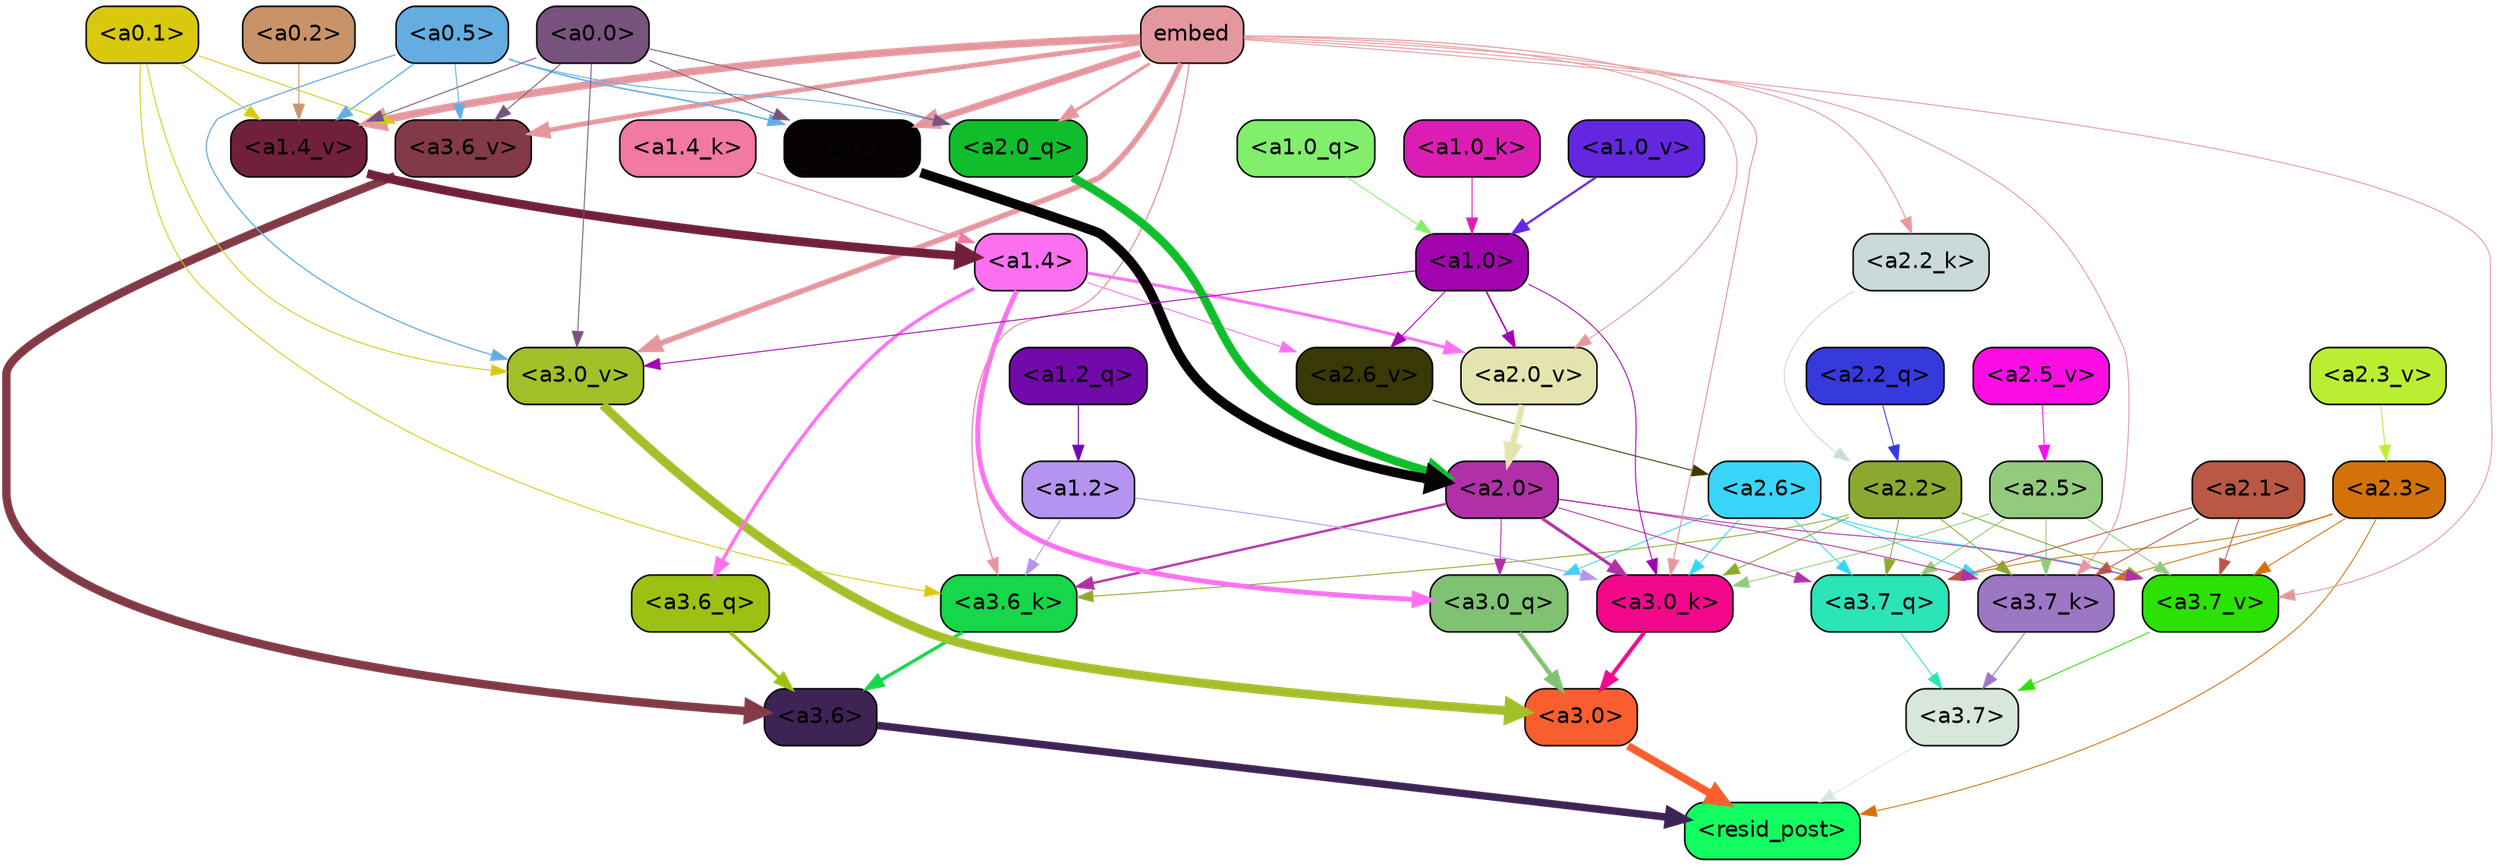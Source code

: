 strict digraph "" {
	graph [bgcolor=transparent,
		layout=dot,
		overlap=false,
		splines=true
	];
	"<a3.7>"	[color=black,
		fillcolor="#d7e7da",
		fontname=Helvetica,
		shape=box,
		style="filled, rounded"];
	"<resid_post>"	[color=black,
		fillcolor="#12fd60",
		fontname=Helvetica,
		shape=box,
		style="filled, rounded"];
	"<a3.7>" -> "<resid_post>"	[color="#d7e7da",
		penwidth=0.6];
	"<a3.6>"	[color=black,
		fillcolor="#3e2355",
		fontname=Helvetica,
		shape=box,
		style="filled, rounded"];
	"<a3.6>" -> "<resid_post>"	[color="#3e2355",
		penwidth=4.7534414529800415];
	"<a3.0>"	[color=black,
		fillcolor="#f95f2e",
		fontname=Helvetica,
		shape=box,
		style="filled, rounded"];
	"<a3.0>" -> "<resid_post>"	[color="#f95f2e",
		penwidth=4.898576855659485];
	"<a2.3>"	[color=black,
		fillcolor="#d27209",
		fontname=Helvetica,
		shape=box,
		style="filled, rounded"];
	"<a2.3>" -> "<resid_post>"	[color="#d27209",
		penwidth=0.6];
	"<a3.7_q>"	[color=black,
		fillcolor="#2be4b8",
		fontname=Helvetica,
		shape=box,
		style="filled, rounded"];
	"<a2.3>" -> "<a3.7_q>"	[color="#d27209",
		penwidth=0.6];
	"<a3.7_k>"	[color=black,
		fillcolor="#9c77c3",
		fontname=Helvetica,
		shape=box,
		style="filled, rounded"];
	"<a2.3>" -> "<a3.7_k>"	[color="#d27209",
		penwidth=0.6];
	"<a3.7_v>"	[color=black,
		fillcolor="#2ce104",
		fontname=Helvetica,
		shape=box,
		style="filled, rounded"];
	"<a2.3>" -> "<a3.7_v>"	[color="#d27209",
		penwidth=0.6];
	"<a3.7_q>" -> "<a3.7>"	[color="#2be4b8",
		penwidth=0.6];
	"<a3.6_q>"	[color=black,
		fillcolor="#9dc112",
		fontname=Helvetica,
		shape=box,
		style="filled, rounded"];
	"<a3.6_q>" -> "<a3.6>"	[color="#9dc112",
		penwidth=2.160832464694977];
	"<a3.0_q>"	[color=black,
		fillcolor="#7fc272",
		fontname=Helvetica,
		shape=box,
		style="filled, rounded"];
	"<a3.0_q>" -> "<a3.0>"	[color="#7fc272",
		penwidth=2.870753765106201];
	"<a3.7_k>" -> "<a3.7>"	[color="#9c77c3",
		penwidth=0.6];
	"<a3.6_k>"	[color=black,
		fillcolor="#16d649",
		fontname=Helvetica,
		shape=box,
		style="filled, rounded"];
	"<a3.6_k>" -> "<a3.6>"	[color="#16d649",
		penwidth=2.13908451795578];
	"<a3.0_k>"	[color=black,
		fillcolor="#f3088b",
		fontname=Helvetica,
		shape=box,
		style="filled, rounded"];
	"<a3.0_k>" -> "<a3.0>"	[color="#f3088b",
		penwidth=2.520303964614868];
	"<a3.7_v>" -> "<a3.7>"	[color="#2ce104",
		penwidth=0.6];
	"<a3.6_v>"	[color=black,
		fillcolor="#813a46",
		fontname=Helvetica,
		shape=box,
		style="filled, rounded"];
	"<a3.6_v>" -> "<a3.6>"	[color="#813a46",
		penwidth=5.297133803367615];
	"<a3.0_v>"	[color=black,
		fillcolor="#a3c02a",
		fontname=Helvetica,
		shape=box,
		style="filled, rounded"];
	"<a3.0_v>" -> "<a3.0>"	[color="#a3c02a",
		penwidth=5.680712580680847];
	"<a2.6>"	[color=black,
		fillcolor="#38d5f8",
		fontname=Helvetica,
		shape=box,
		style="filled, rounded"];
	"<a2.6>" -> "<a3.7_q>"	[color="#38d5f8",
		penwidth=0.6];
	"<a2.6>" -> "<a3.0_q>"	[color="#38d5f8",
		penwidth=0.6];
	"<a2.6>" -> "<a3.7_k>"	[color="#38d5f8",
		penwidth=0.6];
	"<a2.6>" -> "<a3.0_k>"	[color="#38d5f8",
		penwidth=0.6];
	"<a2.6>" -> "<a3.7_v>"	[color="#38d5f8",
		penwidth=0.6];
	"<a2.5>"	[color=black,
		fillcolor="#92cb7b",
		fontname=Helvetica,
		shape=box,
		style="filled, rounded"];
	"<a2.5>" -> "<a3.7_q>"	[color="#92cb7b",
		penwidth=0.6];
	"<a2.5>" -> "<a3.7_k>"	[color="#92cb7b",
		penwidth=0.6];
	"<a2.5>" -> "<a3.0_k>"	[color="#92cb7b",
		penwidth=0.6];
	"<a2.5>" -> "<a3.7_v>"	[color="#92cb7b",
		penwidth=0.6];
	"<a2.2>"	[color=black,
		fillcolor="#8ba92e",
		fontname=Helvetica,
		shape=box,
		style="filled, rounded"];
	"<a2.2>" -> "<a3.7_q>"	[color="#8ba92e",
		penwidth=0.6];
	"<a2.2>" -> "<a3.7_k>"	[color="#8ba92e",
		penwidth=0.6];
	"<a2.2>" -> "<a3.6_k>"	[color="#8ba92e",
		penwidth=0.6];
	"<a2.2>" -> "<a3.0_k>"	[color="#8ba92e",
		penwidth=0.6];
	"<a2.2>" -> "<a3.7_v>"	[color="#8ba92e",
		penwidth=0.6];
	"<a2.1>"	[color=black,
		fillcolor="#b95843",
		fontname=Helvetica,
		shape=box,
		style="filled, rounded"];
	"<a2.1>" -> "<a3.7_q>"	[color="#b95843",
		penwidth=0.6];
	"<a2.1>" -> "<a3.7_k>"	[color="#b95843",
		penwidth=0.6];
	"<a2.1>" -> "<a3.7_v>"	[color="#b95843",
		penwidth=0.6];
	"<a2.0>"	[color=black,
		fillcolor="#b130a7",
		fontname=Helvetica,
		shape=box,
		style="filled, rounded"];
	"<a2.0>" -> "<a3.7_q>"	[color="#b130a7",
		penwidth=0.6];
	"<a2.0>" -> "<a3.0_q>"	[color="#b130a7",
		penwidth=0.6];
	"<a2.0>" -> "<a3.7_k>"	[color="#b130a7",
		penwidth=0.6];
	"<a2.0>" -> "<a3.6_k>"	[color="#b130a7",
		penwidth=1.4807794839143753];
	"<a2.0>" -> "<a3.0_k>"	[color="#b130a7",
		penwidth=1.9436544477939606];
	"<a2.0>" -> "<a3.7_v>"	[color="#b130a7",
		penwidth=0.6];
	"<a1.4>"	[color=black,
		fillcolor="#fc70f0",
		fontname=Helvetica,
		shape=box,
		style="filled, rounded"];
	"<a1.4>" -> "<a3.6_q>"	[color="#fc70f0",
		penwidth=2.1635248363018036];
	"<a1.4>" -> "<a3.0_q>"	[color="#fc70f0",
		penwidth=3.1362746953964233];
	"<a2.6_v>"	[color=black,
		fillcolor="#383904",
		fontname=Helvetica,
		shape=box,
		style="filled, rounded"];
	"<a1.4>" -> "<a2.6_v>"	[color="#fc70f0",
		penwidth=0.6];
	"<a2.0_v>"	[color=black,
		fillcolor="#e4e4af",
		fontname=Helvetica,
		shape=box,
		style="filled, rounded"];
	"<a1.4>" -> "<a2.0_v>"	[color="#fc70f0",
		penwidth=1.9271827340126038];
	embed	[color=black,
		fillcolor="#e5979e",
		fontname=Helvetica,
		shape=box,
		style="filled, rounded"];
	embed -> "<a3.7_k>"	[color="#e5979e",
		penwidth=0.6];
	embed -> "<a3.6_k>"	[color="#e5979e",
		penwidth=0.8202246725559235];
	embed -> "<a3.0_k>"	[color="#e5979e",
		penwidth=0.6771316379308701];
	embed -> "<a3.7_v>"	[color="#e5979e",
		penwidth=0.6];
	embed -> "<a3.6_v>"	[color="#e5979e",
		penwidth=3.067279100418091];
	embed -> "<a3.0_v>"	[color="#e5979e",
		penwidth=3.5202720761299133];
	"<a2.0_q>"	[color=black,
		fillcolor="#10be2b",
		fontname=Helvetica,
		shape=box,
		style="filled, rounded"];
	embed -> "<a2.0_q>"	[color="#e5979e",
		penwidth=1.9194039106369019];
	"<a2.2_k>"	[color=black,
		fillcolor="#cadadb",
		fontname=Helvetica,
		shape=box,
		style="filled, rounded"];
	embed -> "<a2.2_k>"	[color="#e5979e",
		penwidth=0.6];
	"<a2.0_k>"	[color=black,
		fillcolor="#070205",
		fontname=Helvetica,
		shape=box,
		style="filled, rounded"];
	embed -> "<a2.0_k>"	[color="#e5979e",
		penwidth=4.28515887260437];
	embed -> "<a2.0_v>"	[color="#e5979e",
		penwidth=0.6];
	"<a1.4_v>"	[color=black,
		fillcolor="#71203c",
		fontname=Helvetica,
		shape=box,
		style="filled, rounded"];
	embed -> "<a1.4_v>"	[color="#e5979e",
		penwidth=4.830149412155151];
	"<a1.2>"	[color=black,
		fillcolor="#b594f0",
		fontname=Helvetica,
		shape=box,
		style="filled, rounded"];
	"<a1.2>" -> "<a3.6_k>"	[color="#b594f0",
		penwidth=0.6];
	"<a1.2>" -> "<a3.0_k>"	[color="#b594f0",
		penwidth=0.6];
	"<a0.1>"	[color=black,
		fillcolor="#d8c90f",
		fontname=Helvetica,
		shape=box,
		style="filled, rounded"];
	"<a0.1>" -> "<a3.6_k>"	[color="#d8c90f",
		penwidth=0.6];
	"<a0.1>" -> "<a3.6_v>"	[color="#d8c90f",
		penwidth=0.6];
	"<a0.1>" -> "<a3.0_v>"	[color="#d8c90f",
		penwidth=0.6];
	"<a0.1>" -> "<a1.4_v>"	[color="#d8c90f",
		penwidth=0.6];
	"<a1.0>"	[color=black,
		fillcolor="#a104af",
		fontname=Helvetica,
		shape=box,
		style="filled, rounded"];
	"<a1.0>" -> "<a3.0_k>"	[color="#a104af",
		penwidth=0.6];
	"<a1.0>" -> "<a3.0_v>"	[color="#a104af",
		penwidth=0.6];
	"<a1.0>" -> "<a2.6_v>"	[color="#a104af",
		penwidth=0.6];
	"<a1.0>" -> "<a2.0_v>"	[color="#a104af",
		penwidth=0.9754131138324738];
	"<a0.5>"	[color=black,
		fillcolor="#63ade0",
		fontname=Helvetica,
		shape=box,
		style="filled, rounded"];
	"<a0.5>" -> "<a3.6_v>"	[color="#63ade0",
		penwidth=0.6];
	"<a0.5>" -> "<a3.0_v>"	[color="#63ade0",
		penwidth=0.764040544629097];
	"<a0.5>" -> "<a2.0_q>"	[color="#63ade0",
		penwidth=0.6];
	"<a0.5>" -> "<a2.0_k>"	[color="#63ade0",
		penwidth=0.9763890504837036];
	"<a0.5>" -> "<a1.4_v>"	[color="#63ade0",
		penwidth=0.7723740935325623];
	"<a0.0>"	[color=black,
		fillcolor="#78537d",
		fontname=Helvetica,
		shape=box,
		style="filled, rounded"];
	"<a0.0>" -> "<a3.6_v>"	[color="#78537d",
		penwidth=0.6];
	"<a0.0>" -> "<a3.0_v>"	[color="#78537d",
		penwidth=0.6];
	"<a0.0>" -> "<a2.0_q>"	[color="#78537d",
		penwidth=0.6];
	"<a0.0>" -> "<a2.0_k>"	[color="#78537d",
		penwidth=0.6];
	"<a0.0>" -> "<a1.4_v>"	[color="#78537d",
		penwidth=0.6];
	"<a2.2_q>"	[color=black,
		fillcolor="#363add",
		fontname=Helvetica,
		shape=box,
		style="filled, rounded"];
	"<a2.2_q>" -> "<a2.2>"	[color="#363add",
		penwidth=0.6];
	"<a2.0_q>" -> "<a2.0>"	[color="#10be2b",
		penwidth=5.313405752182007];
	"<a2.2_k>" -> "<a2.2>"	[color="#cadadb",
		penwidth=0.6];
	"<a2.0_k>" -> "<a2.0>"	[color="#070205",
		penwidth=6.029795527458191];
	"<a2.6_v>" -> "<a2.6>"	[color="#383904",
		penwidth=0.6];
	"<a2.5_v>"	[color=black,
		fillcolor="#fc0de4",
		fontname=Helvetica,
		shape=box,
		style="filled, rounded"];
	"<a2.5_v>" -> "<a2.5>"	[color="#fc0de4",
		penwidth=0.6];
	"<a2.3_v>"	[color=black,
		fillcolor="#baee33",
		fontname=Helvetica,
		shape=box,
		style="filled, rounded"];
	"<a2.3_v>" -> "<a2.3>"	[color="#baee33",
		penwidth=0.6];
	"<a2.0_v>" -> "<a2.0>"	[color="#e4e4af",
		penwidth=4.041402816772461];
	"<a1.2_q>"	[color=black,
		fillcolor="#7209aa",
		fontname=Helvetica,
		shape=box,
		style="filled, rounded"];
	"<a1.2_q>" -> "<a1.2>"	[color="#7209aa",
		penwidth=0.6924253702163696];
	"<a1.0_q>"	[color=black,
		fillcolor="#81ef6b",
		fontname=Helvetica,
		shape=box,
		style="filled, rounded"];
	"<a1.0_q>" -> "<a1.0>"	[color="#81ef6b",
		penwidth=0.6];
	"<a1.4_k>"	[color=black,
		fillcolor="#f179a2",
		fontname=Helvetica,
		shape=box,
		style="filled, rounded"];
	"<a1.4_k>" -> "<a1.4>"	[color="#f179a2",
		penwidth=0.6];
	"<a1.0_k>"	[color=black,
		fillcolor="#db1db4",
		fontname=Helvetica,
		shape=box,
		style="filled, rounded"];
	"<a1.0_k>" -> "<a1.0>"	[color="#db1db4",
		penwidth=0.6];
	"<a1.4_v>" -> "<a1.4>"	[color="#71203c",
		penwidth=5.515027642250061];
	"<a1.0_v>"	[color=black,
		fillcolor="#6227df",
		fontname=Helvetica,
		shape=box,
		style="filled, rounded"];
	"<a1.0_v>" -> "<a1.0>"	[color="#6227df",
		penwidth=1.4252789914608002];
	"<a0.2>"	[color=black,
		fillcolor="#c99369",
		fontname=Helvetica,
		shape=box,
		style="filled, rounded"];
	"<a0.2>" -> "<a1.4_v>"	[color="#c99369",
		penwidth=0.6];
}
